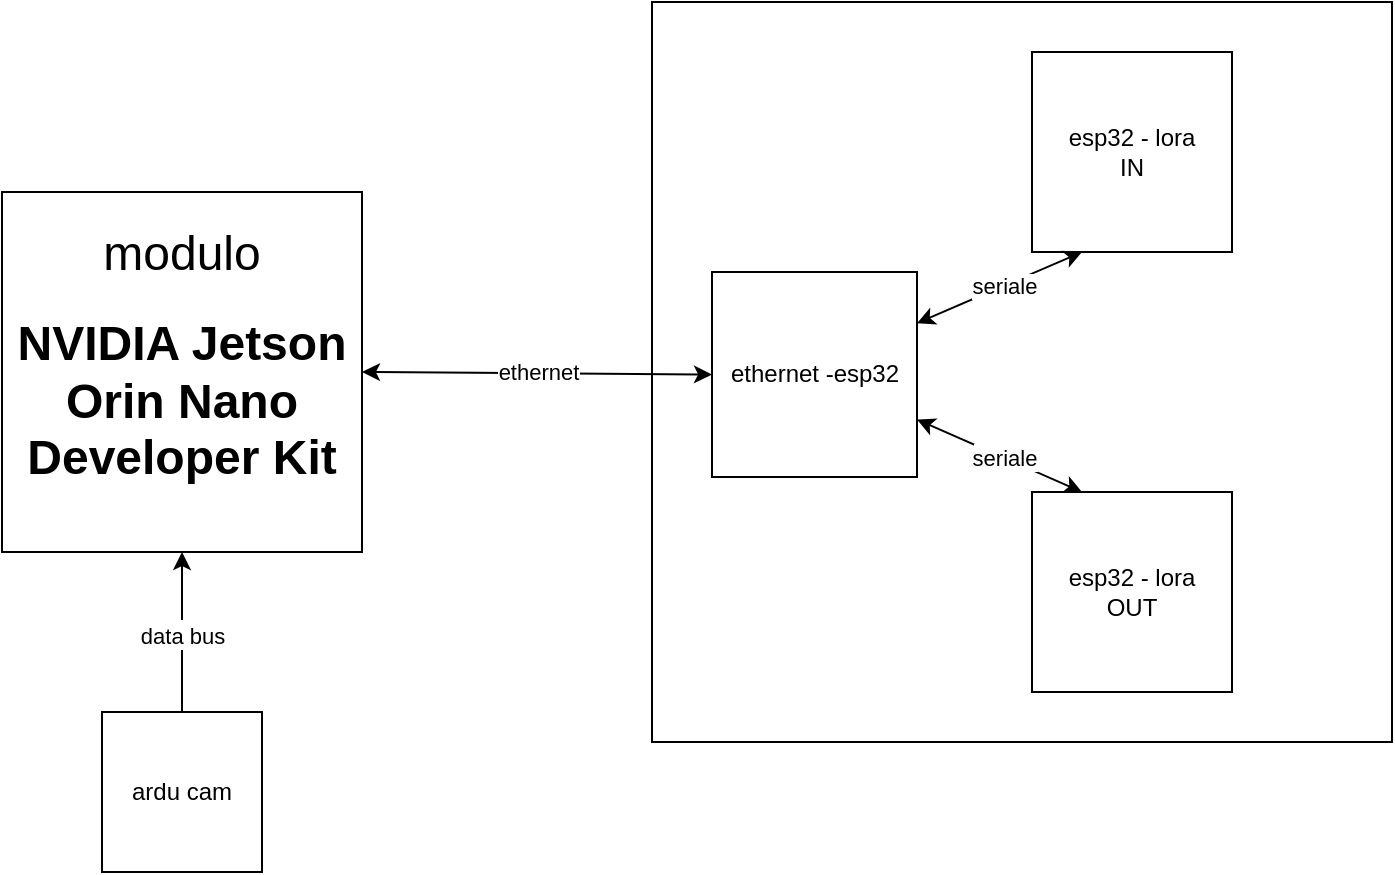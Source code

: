 <mxfile version="24.8.4">
  <diagram name="Page-1" id="gtM-KBbGRNITbYT8aGW2">
    <mxGraphModel dx="1368" dy="790" grid="1" gridSize="10" guides="1" tooltips="1" connect="1" arrows="1" fold="1" page="1" pageScale="1" pageWidth="850" pageHeight="1100" math="0" shadow="0">
      <root>
        <mxCell id="0" />
        <mxCell id="1" parent="0" />
        <mxCell id="Jx2BlyM2KirhIQBwAuTQ-1" value="&lt;font style=&quot;font-size: 24px;&quot;&gt;modulo &lt;br&gt;&lt;/font&gt;&lt;h1 style=&quot;font-size: 24px;&quot; class=&quot;product-summary-name-without-seo Product-Summary-Name ng-star-inserted&quot;&gt;&lt;font style=&quot;font-size: 24px;&quot;&gt;&lt;span class=&quot;product-summary-name--Original&quot;&gt; NVIDIA Jetson Orin Nano Developer Kit&lt;/span&gt;&lt;/font&gt;&lt;/h1&gt;" style="whiteSpace=wrap;html=1;aspect=fixed;" vertex="1" parent="1">
          <mxGeometry x="100" y="140" width="180" height="180" as="geometry" />
        </mxCell>
        <mxCell id="Jx2BlyM2KirhIQBwAuTQ-2" value="" style="whiteSpace=wrap;html=1;aspect=fixed;" vertex="1" parent="1">
          <mxGeometry x="425" y="45" width="370" height="370" as="geometry" />
        </mxCell>
        <mxCell id="Jx2BlyM2KirhIQBwAuTQ-3" value="&lt;div&gt;esp32 - lora &lt;br&gt;&lt;/div&gt;&lt;div&gt;IN&lt;br&gt;&lt;/div&gt;" style="whiteSpace=wrap;html=1;aspect=fixed;" vertex="1" parent="1">
          <mxGeometry x="615" y="70" width="100" height="100" as="geometry" />
        </mxCell>
        <mxCell id="Jx2BlyM2KirhIQBwAuTQ-4" value="ethernet -esp32" style="whiteSpace=wrap;html=1;aspect=fixed;" vertex="1" parent="1">
          <mxGeometry x="455" y="180" width="102.5" height="102.5" as="geometry" />
        </mxCell>
        <mxCell id="Jx2BlyM2KirhIQBwAuTQ-5" value="&lt;div&gt;esp32 - lora&lt;/div&gt;&lt;div&gt;OUT&lt;br&gt;&lt;/div&gt;" style="whiteSpace=wrap;html=1;aspect=fixed;" vertex="1" parent="1">
          <mxGeometry x="615" y="290" width="100" height="100" as="geometry" />
        </mxCell>
        <mxCell id="Jx2BlyM2KirhIQBwAuTQ-6" value="" style="endArrow=classic;html=1;rounded=0;exitX=1;exitY=0.5;exitDx=0;exitDy=0;entryX=0;entryY=0.5;entryDx=0;entryDy=0;startArrow=classic;startFill=1;" edge="1" parent="1" source="Jx2BlyM2KirhIQBwAuTQ-1" target="Jx2BlyM2KirhIQBwAuTQ-4">
          <mxGeometry relative="1" as="geometry">
            <mxPoint x="370" y="240" as="sourcePoint" />
            <mxPoint x="470" y="240" as="targetPoint" />
          </mxGeometry>
        </mxCell>
        <mxCell id="Jx2BlyM2KirhIQBwAuTQ-7" value="Label" style="edgeLabel;resizable=0;html=1;;align=center;verticalAlign=middle;" connectable="0" vertex="1" parent="Jx2BlyM2KirhIQBwAuTQ-6">
          <mxGeometry relative="1" as="geometry" />
        </mxCell>
        <mxCell id="Jx2BlyM2KirhIQBwAuTQ-8" value="Text" style="edgeLabel;html=1;align=center;verticalAlign=middle;resizable=0;points=[];" vertex="1" connectable="0" parent="Jx2BlyM2KirhIQBwAuTQ-6">
          <mxGeometry x="0.006" y="2" relative="1" as="geometry">
            <mxPoint as="offset" />
          </mxGeometry>
        </mxCell>
        <mxCell id="Jx2BlyM2KirhIQBwAuTQ-9" value="ethernet" style="edgeLabel;html=1;align=center;verticalAlign=middle;resizable=0;points=[];" vertex="1" connectable="0" parent="Jx2BlyM2KirhIQBwAuTQ-6">
          <mxGeometry x="0.001" y="1" relative="1" as="geometry">
            <mxPoint as="offset" />
          </mxGeometry>
        </mxCell>
        <mxCell id="Jx2BlyM2KirhIQBwAuTQ-10" value="" style="endArrow=classic;html=1;rounded=0;entryX=0.25;entryY=0;entryDx=0;entryDy=0;startArrow=classic;startFill=1;" edge="1" parent="1" source="Jx2BlyM2KirhIQBwAuTQ-4" target="Jx2BlyM2KirhIQBwAuTQ-5">
          <mxGeometry relative="1" as="geometry">
            <mxPoint x="610" y="330" as="sourcePoint" />
            <mxPoint x="710" y="330" as="targetPoint" />
          </mxGeometry>
        </mxCell>
        <mxCell id="Jx2BlyM2KirhIQBwAuTQ-11" value="Label" style="edgeLabel;resizable=0;html=1;;align=center;verticalAlign=middle;" connectable="0" vertex="1" parent="Jx2BlyM2KirhIQBwAuTQ-10">
          <mxGeometry relative="1" as="geometry" />
        </mxCell>
        <mxCell id="Jx2BlyM2KirhIQBwAuTQ-12" value="seriale" style="edgeLabel;html=1;align=center;verticalAlign=middle;resizable=0;points=[];" vertex="1" connectable="0" parent="Jx2BlyM2KirhIQBwAuTQ-10">
          <mxGeometry x="0.048" relative="1" as="geometry">
            <mxPoint as="offset" />
          </mxGeometry>
        </mxCell>
        <mxCell id="Jx2BlyM2KirhIQBwAuTQ-13" value="" style="endArrow=classic;html=1;rounded=0;exitX=1;exitY=0.25;exitDx=0;exitDy=0;entryX=0.25;entryY=1;entryDx=0;entryDy=0;startArrow=classic;startFill=1;" edge="1" parent="1" source="Jx2BlyM2KirhIQBwAuTQ-4" target="Jx2BlyM2KirhIQBwAuTQ-3">
          <mxGeometry relative="1" as="geometry">
            <mxPoint x="568" y="261" as="sourcePoint" />
            <mxPoint x="663" y="299" as="targetPoint" />
          </mxGeometry>
        </mxCell>
        <mxCell id="Jx2BlyM2KirhIQBwAuTQ-14" value="Label" style="edgeLabel;resizable=0;html=1;;align=center;verticalAlign=middle;" connectable="0" vertex="1" parent="Jx2BlyM2KirhIQBwAuTQ-13">
          <mxGeometry relative="1" as="geometry" />
        </mxCell>
        <mxCell id="Jx2BlyM2KirhIQBwAuTQ-15" value="seriale" style="edgeLabel;html=1;align=center;verticalAlign=middle;resizable=0;points=[];" vertex="1" connectable="0" parent="Jx2BlyM2KirhIQBwAuTQ-13">
          <mxGeometry x="0.048" relative="1" as="geometry">
            <mxPoint as="offset" />
          </mxGeometry>
        </mxCell>
        <mxCell id="Jx2BlyM2KirhIQBwAuTQ-16" value="ardu cam" style="whiteSpace=wrap;html=1;aspect=fixed;" vertex="1" parent="1">
          <mxGeometry x="150" y="400" width="80" height="80" as="geometry" />
        </mxCell>
        <mxCell id="Jx2BlyM2KirhIQBwAuTQ-17" value="" style="endArrow=classic;html=1;rounded=0;exitX=0.5;exitY=0;exitDx=0;exitDy=0;entryX=0.5;entryY=1;entryDx=0;entryDy=0;" edge="1" parent="1" source="Jx2BlyM2KirhIQBwAuTQ-16" target="Jx2BlyM2KirhIQBwAuTQ-1">
          <mxGeometry relative="1" as="geometry">
            <mxPoint x="350" y="280" as="sourcePoint" />
            <mxPoint x="450" y="280" as="targetPoint" />
          </mxGeometry>
        </mxCell>
        <mxCell id="Jx2BlyM2KirhIQBwAuTQ-18" value="Label" style="edgeLabel;resizable=0;html=1;;align=center;verticalAlign=middle;" connectable="0" vertex="1" parent="Jx2BlyM2KirhIQBwAuTQ-17">
          <mxGeometry relative="1" as="geometry" />
        </mxCell>
        <mxCell id="Jx2BlyM2KirhIQBwAuTQ-19" value="data bus" style="edgeLabel;html=1;align=center;verticalAlign=middle;resizable=0;points=[];" vertex="1" connectable="0" parent="Jx2BlyM2KirhIQBwAuTQ-17">
          <mxGeometry x="-0.05" y="-7" relative="1" as="geometry">
            <mxPoint x="-7" as="offset" />
          </mxGeometry>
        </mxCell>
      </root>
    </mxGraphModel>
  </diagram>
</mxfile>
